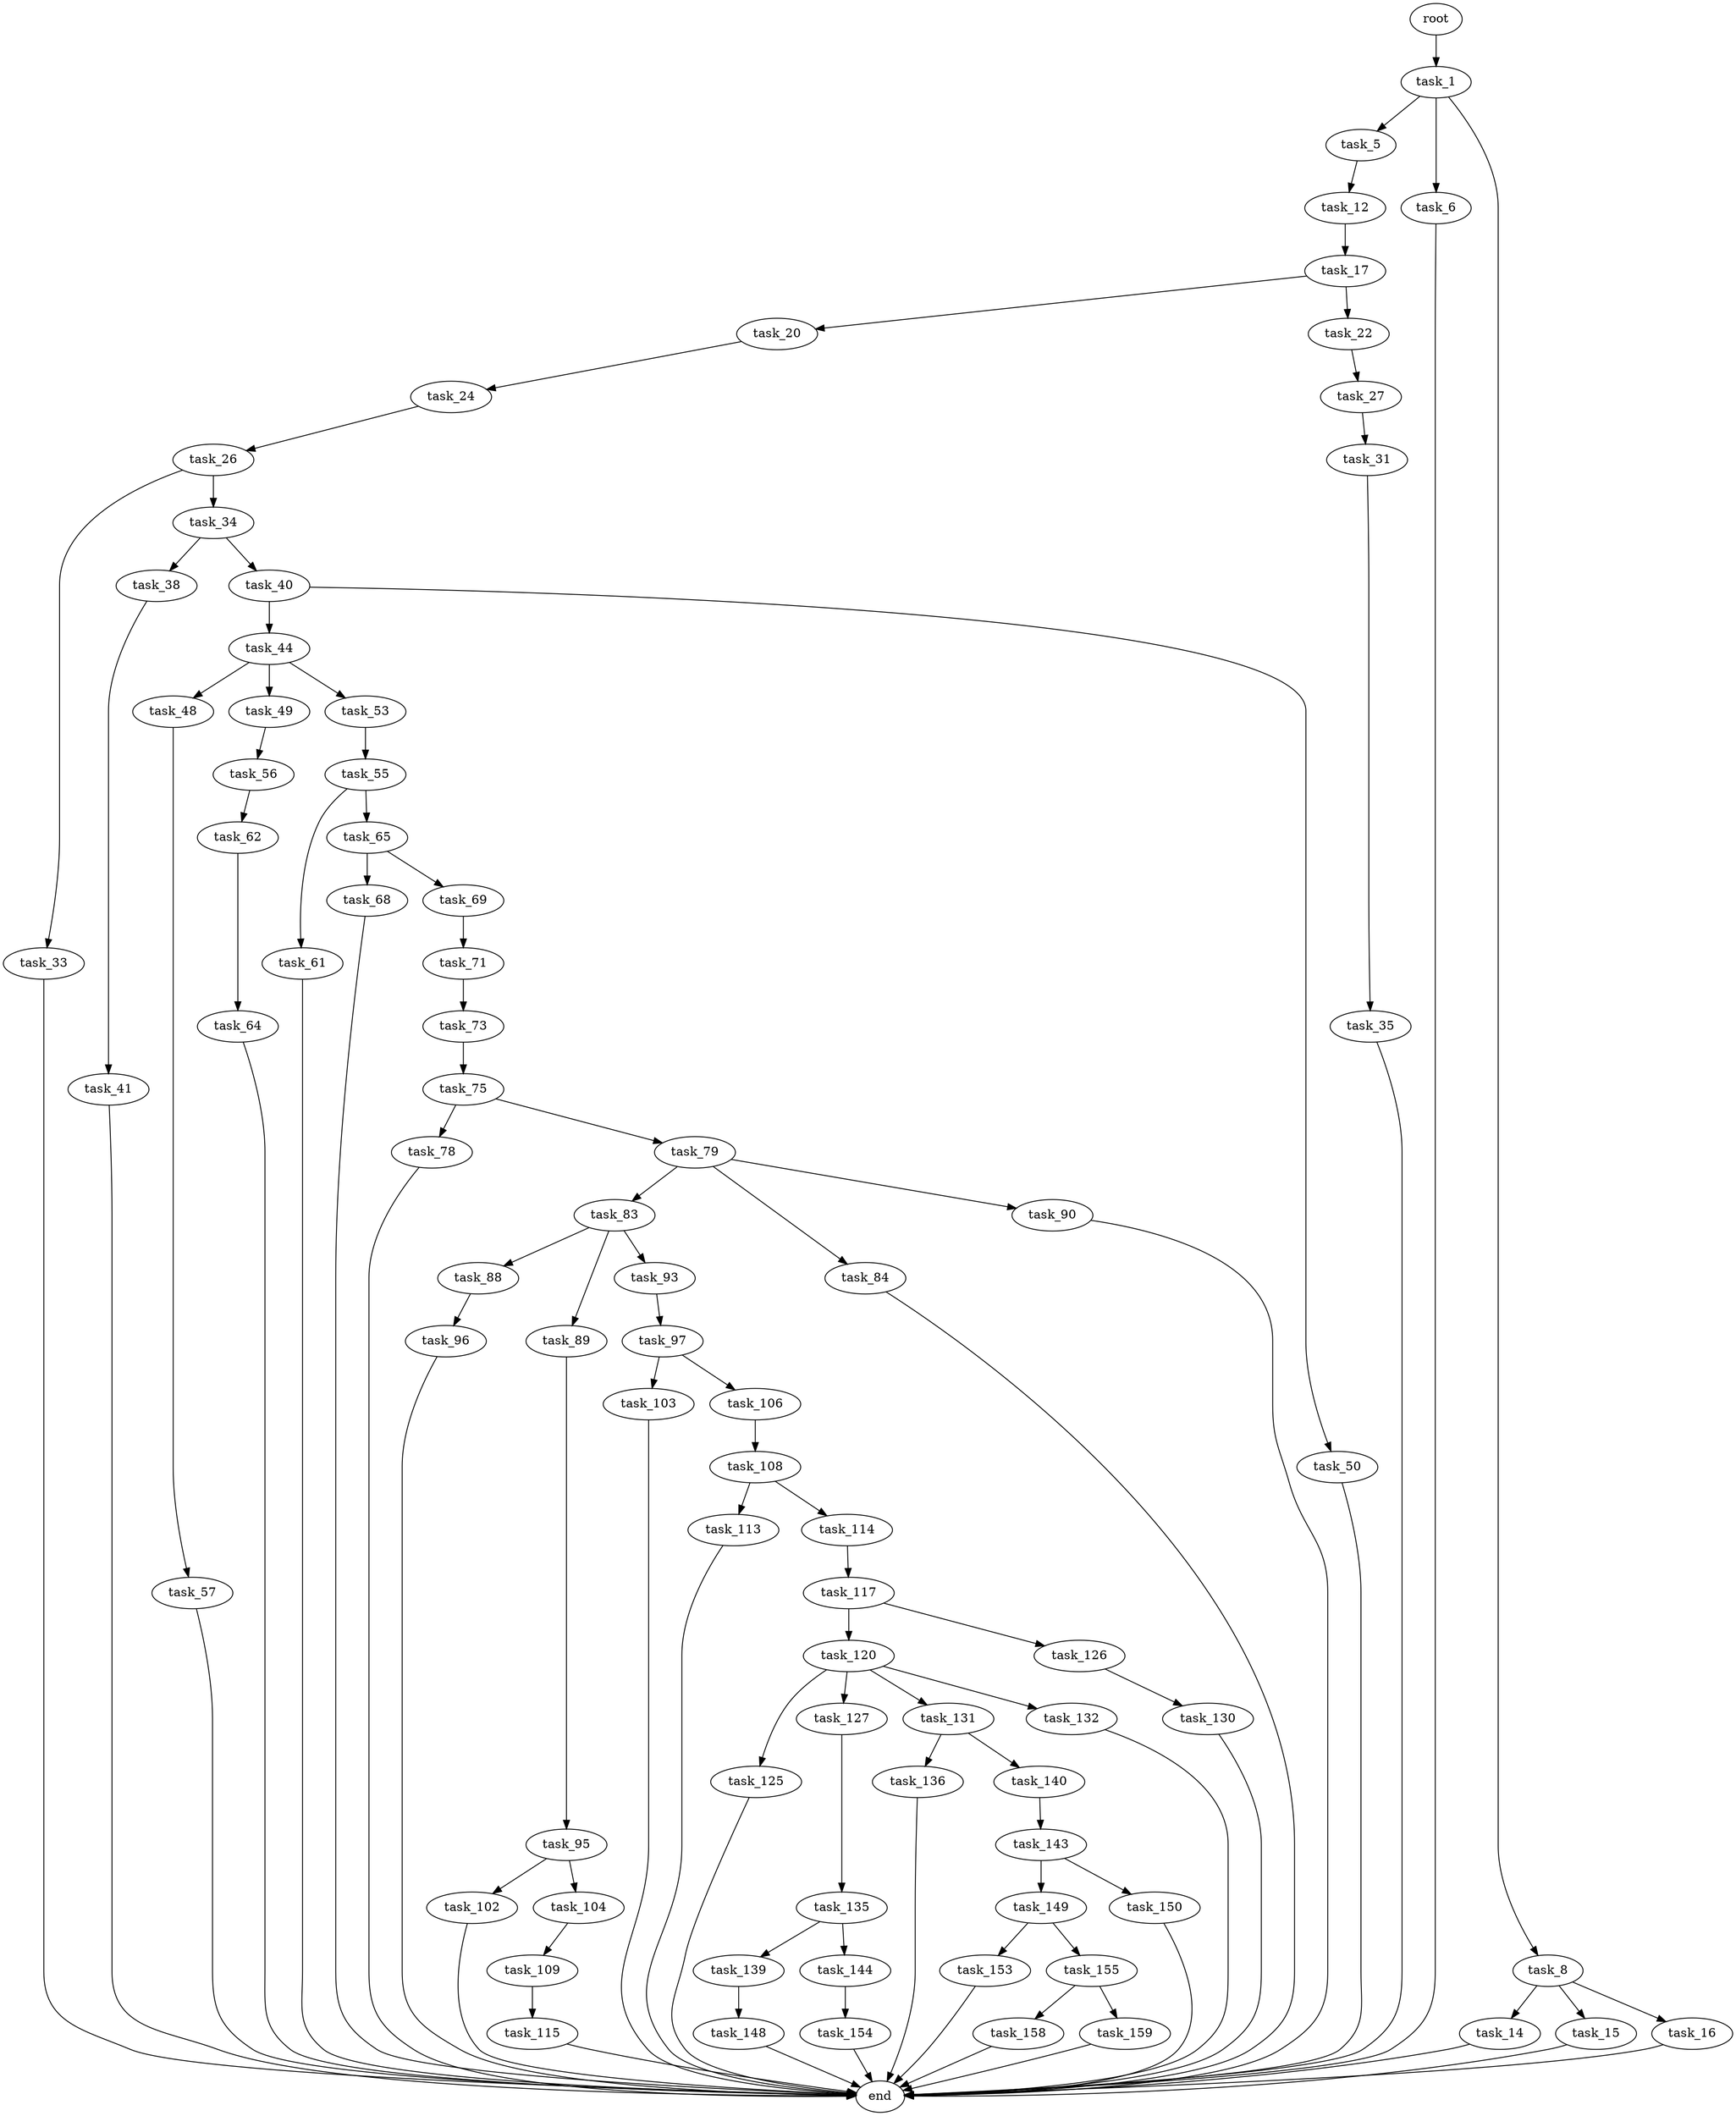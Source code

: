 digraph G {
  root [size="0.000000"];
  task_1 [size="8589934592.000000"];
  task_5 [size="1073741824000.000000"];
  task_6 [size="376240860937.000000"];
  task_8 [size="562736931.000000"];
  task_12 [size="161902934597.000000"];
  end [size="0.000000"];
  task_14 [size="1073741824000.000000"];
  task_15 [size="1073741824000.000000"];
  task_16 [size="2524809586.000000"];
  task_17 [size="37066546057.000000"];
  task_20 [size="754302106309.000000"];
  task_22 [size="66249748180.000000"];
  task_24 [size="549755813888.000000"];
  task_27 [size="231928233984.000000"];
  task_26 [size="38343227370.000000"];
  task_33 [size="585122738864.000000"];
  task_34 [size="549755813888.000000"];
  task_31 [size="31912070256.000000"];
  task_35 [size="67251039432.000000"];
  task_38 [size="61922126535.000000"];
  task_40 [size="368293445632.000000"];
  task_41 [size="368293445632.000000"];
  task_44 [size="458403099052.000000"];
  task_50 [size="623912023384.000000"];
  task_48 [size="8589934592.000000"];
  task_49 [size="7398228075.000000"];
  task_53 [size="247390562231.000000"];
  task_57 [size="10776807871.000000"];
  task_56 [size="284937710980.000000"];
  task_55 [size="782757789696.000000"];
  task_61 [size="782757789696.000000"];
  task_65 [size="232047414998.000000"];
  task_62 [size="231928233984.000000"];
  task_64 [size="3566271335.000000"];
  task_68 [size="15778637715.000000"];
  task_69 [size="131867426067.000000"];
  task_71 [size="231928233984.000000"];
  task_73 [size="41520034353.000000"];
  task_75 [size="45760457326.000000"];
  task_78 [size="259658226532.000000"];
  task_79 [size="23202426470.000000"];
  task_83 [size="3136363727.000000"];
  task_84 [size="1958635575.000000"];
  task_90 [size="459581968503.000000"];
  task_88 [size="549755813888.000000"];
  task_89 [size="11013800565.000000"];
  task_93 [size="231928233984.000000"];
  task_96 [size="9760482333.000000"];
  task_95 [size="368293445632.000000"];
  task_97 [size="12511996439.000000"];
  task_102 [size="156524200893.000000"];
  task_104 [size="231928233984.000000"];
  task_103 [size="68719476736.000000"];
  task_106 [size="135063092781.000000"];
  task_109 [size="17514006862.000000"];
  task_108 [size="1073741824000.000000"];
  task_113 [size="134217728000.000000"];
  task_114 [size="6857130454.000000"];
  task_115 [size="368293445632.000000"];
  task_117 [size="579441988268.000000"];
  task_120 [size="97341434844.000000"];
  task_126 [size="368293445632.000000"];
  task_125 [size="1147889101.000000"];
  task_127 [size="368293445632.000000"];
  task_131 [size="259918979208.000000"];
  task_132 [size="134217728000.000000"];
  task_130 [size="8589934592.000000"];
  task_135 [size="7339296476.000000"];
  task_136 [size="919864629.000000"];
  task_140 [size="2059080111.000000"];
  task_139 [size="68719476736.000000"];
  task_144 [size="393371414605.000000"];
  task_148 [size="34635992762.000000"];
  task_143 [size="1078697850246.000000"];
  task_149 [size="90843799560.000000"];
  task_150 [size="284858183229.000000"];
  task_154 [size="693111649884.000000"];
  task_153 [size="664388085920.000000"];
  task_155 [size="782757789696.000000"];
  task_158 [size="782757789696.000000"];
  task_159 [size="7158005270.000000"];

  root -> task_1 [size="1.000000"];
  task_1 -> task_5 [size="33554432.000000"];
  task_1 -> task_6 [size="33554432.000000"];
  task_1 -> task_8 [size="33554432.000000"];
  task_5 -> task_12 [size="838860800.000000"];
  task_6 -> end [size="1.000000"];
  task_8 -> task_14 [size="33554432.000000"];
  task_8 -> task_15 [size="33554432.000000"];
  task_8 -> task_16 [size="33554432.000000"];
  task_12 -> task_17 [size="679477248.000000"];
  task_14 -> end [size="1.000000"];
  task_15 -> end [size="1.000000"];
  task_16 -> end [size="1.000000"];
  task_17 -> task_20 [size="679477248.000000"];
  task_17 -> task_22 [size="679477248.000000"];
  task_20 -> task_24 [size="679477248.000000"];
  task_22 -> task_27 [size="75497472.000000"];
  task_24 -> task_26 [size="536870912.000000"];
  task_27 -> task_31 [size="301989888.000000"];
  task_26 -> task_33 [size="33554432.000000"];
  task_26 -> task_34 [size="33554432.000000"];
  task_33 -> end [size="1.000000"];
  task_34 -> task_38 [size="536870912.000000"];
  task_34 -> task_40 [size="536870912.000000"];
  task_31 -> task_35 [size="134217728.000000"];
  task_35 -> end [size="1.000000"];
  task_38 -> task_41 [size="209715200.000000"];
  task_40 -> task_44 [size="411041792.000000"];
  task_40 -> task_50 [size="411041792.000000"];
  task_41 -> end [size="1.000000"];
  task_44 -> task_48 [size="838860800.000000"];
  task_44 -> task_49 [size="838860800.000000"];
  task_44 -> task_53 [size="838860800.000000"];
  task_50 -> end [size="1.000000"];
  task_48 -> task_57 [size="33554432.000000"];
  task_49 -> task_56 [size="301989888.000000"];
  task_53 -> task_55 [size="679477248.000000"];
  task_57 -> end [size="1.000000"];
  task_56 -> task_62 [size="536870912.000000"];
  task_55 -> task_61 [size="679477248.000000"];
  task_55 -> task_65 [size="679477248.000000"];
  task_61 -> end [size="1.000000"];
  task_65 -> task_68 [size="209715200.000000"];
  task_65 -> task_69 [size="209715200.000000"];
  task_62 -> task_64 [size="301989888.000000"];
  task_64 -> end [size="1.000000"];
  task_68 -> end [size="1.000000"];
  task_69 -> task_71 [size="209715200.000000"];
  task_71 -> task_73 [size="301989888.000000"];
  task_73 -> task_75 [size="838860800.000000"];
  task_75 -> task_78 [size="75497472.000000"];
  task_75 -> task_79 [size="75497472.000000"];
  task_78 -> end [size="1.000000"];
  task_79 -> task_83 [size="679477248.000000"];
  task_79 -> task_84 [size="679477248.000000"];
  task_79 -> task_90 [size="679477248.000000"];
  task_83 -> task_88 [size="75497472.000000"];
  task_83 -> task_89 [size="75497472.000000"];
  task_83 -> task_93 [size="75497472.000000"];
  task_84 -> end [size="1.000000"];
  task_90 -> end [size="1.000000"];
  task_88 -> task_96 [size="536870912.000000"];
  task_89 -> task_95 [size="209715200.000000"];
  task_93 -> task_97 [size="301989888.000000"];
  task_96 -> end [size="1.000000"];
  task_95 -> task_102 [size="411041792.000000"];
  task_95 -> task_104 [size="411041792.000000"];
  task_97 -> task_103 [size="411041792.000000"];
  task_97 -> task_106 [size="411041792.000000"];
  task_102 -> end [size="1.000000"];
  task_104 -> task_109 [size="301989888.000000"];
  task_103 -> end [size="1.000000"];
  task_106 -> task_108 [size="209715200.000000"];
  task_109 -> task_115 [size="33554432.000000"];
  task_108 -> task_113 [size="838860800.000000"];
  task_108 -> task_114 [size="838860800.000000"];
  task_113 -> end [size="1.000000"];
  task_114 -> task_117 [size="411041792.000000"];
  task_115 -> end [size="1.000000"];
  task_117 -> task_120 [size="411041792.000000"];
  task_117 -> task_126 [size="411041792.000000"];
  task_120 -> task_125 [size="134217728.000000"];
  task_120 -> task_127 [size="134217728.000000"];
  task_120 -> task_131 [size="134217728.000000"];
  task_120 -> task_132 [size="134217728.000000"];
  task_126 -> task_130 [size="411041792.000000"];
  task_125 -> end [size="1.000000"];
  task_127 -> task_135 [size="411041792.000000"];
  task_131 -> task_136 [size="209715200.000000"];
  task_131 -> task_140 [size="209715200.000000"];
  task_132 -> end [size="1.000000"];
  task_130 -> end [size="1.000000"];
  task_135 -> task_139 [size="134217728.000000"];
  task_135 -> task_144 [size="134217728.000000"];
  task_136 -> end [size="1.000000"];
  task_140 -> task_143 [size="33554432.000000"];
  task_139 -> task_148 [size="134217728.000000"];
  task_144 -> task_154 [size="301989888.000000"];
  task_148 -> end [size="1.000000"];
  task_143 -> task_149 [size="838860800.000000"];
  task_143 -> task_150 [size="838860800.000000"];
  task_149 -> task_153 [size="134217728.000000"];
  task_149 -> task_155 [size="134217728.000000"];
  task_150 -> end [size="1.000000"];
  task_154 -> end [size="1.000000"];
  task_153 -> end [size="1.000000"];
  task_155 -> task_158 [size="679477248.000000"];
  task_155 -> task_159 [size="679477248.000000"];
  task_158 -> end [size="1.000000"];
  task_159 -> end [size="1.000000"];
}
